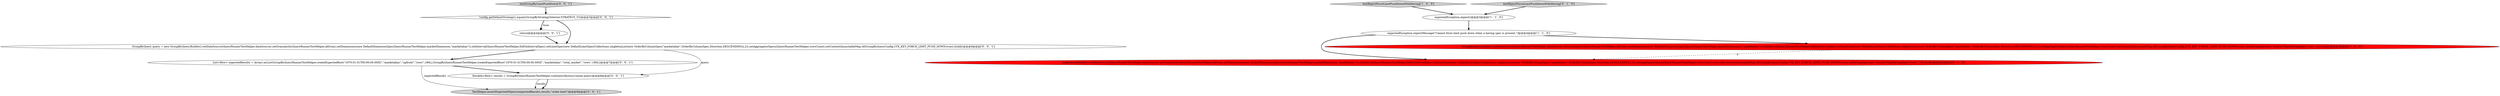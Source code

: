 digraph {
12 [style = filled, label = "return@@@4@@@['0', '0', '1']", fillcolor = white, shape = ellipse image = "AAA0AAABBB3BBB"];
3 [style = filled, label = "testRejectForceLimitPushDownWithHaving['1', '0', '0']", fillcolor = lightgray, shape = diamond image = "AAA0AAABBB1BBB"];
11 [style = filled, label = "TestHelper.assertExpectedObjects(expectedResults,results,\"order-limit\")@@@9@@@['0', '0', '1']", fillcolor = lightgray, shape = ellipse image = "AAA0AAABBB3BBB"];
5 [style = filled, label = "makeQueryBuilder().setDataSource(QueryRunnerTestHelper.dataSource).setGranularity(QueryRunnerTestHelper.allGran).setDimensions(new DefaultDimensionSpec(QueryRunnerTestHelper.marketDimension,\"marketalias\")).setInterval(QueryRunnerTestHelper.fullOnIntervalSpec).setLimitSpec(new DefaultLimitSpec(Collections.singletonList(new OrderByColumnSpec(\"marketalias\",OrderByColumnSpec.Direction.DESCENDING)),2)).setAggregatorSpecs(QueryRunnerTestHelper.rowsCount).overrideContext(ImmutableMap.of(GroupByQueryConfig.CTX_KEY_FORCE_LIMIT_PUSH_DOWN,true)).setHavingSpec(new GreaterThanHavingSpec(\"rows\",10)).build()@@@5@@@['0', '1', '0']", fillcolor = red, shape = ellipse image = "AAA1AAABBB2BBB"];
1 [style = filled, label = "expectedException.expect()@@@3@@@['1', '1', '0']", fillcolor = white, shape = ellipse image = "AAA0AAABBB1BBB"];
4 [style = filled, label = "testRejectForceLimitPushDownWithHaving['0', '1', '0']", fillcolor = lightgray, shape = diamond image = "AAA0AAABBB2BBB"];
6 [style = filled, label = "List<Row> expectedResults = Arrays.asList(GroupByQueryRunnerTestHelper.createExpectedRow(\"1970-01-01T00:00:00.000Z\",\"marketalias\",\"upfront\",\"rows\",186L),GroupByQueryRunnerTestHelper.createExpectedRow(\"1970-01-01T00:00:00.000Z\",\"marketalias\",\"total_market\",\"rows\",186L))@@@7@@@['0', '0', '1']", fillcolor = white, shape = ellipse image = "AAA0AAABBB3BBB"];
10 [style = filled, label = "testGroupByLimitPushDown['0', '0', '1']", fillcolor = lightgray, shape = diamond image = "AAA0AAABBB3BBB"];
9 [style = filled, label = "!config.getDefaultStrategy().equals(GroupByStrategySelector.STRATEGY_V2)@@@3@@@['0', '0', '1']", fillcolor = white, shape = diamond image = "AAA0AAABBB3BBB"];
2 [style = filled, label = "expectedException.expectMessage(\"Cannot force limit push down when a having spec is present.\")@@@4@@@['1', '1', '0']", fillcolor = white, shape = ellipse image = "AAA0AAABBB1BBB"];
7 [style = filled, label = "Iterable<Row> results = GroupByQueryRunnerTestHelper.runQuery(factory,runner,query)@@@8@@@['0', '0', '1']", fillcolor = white, shape = ellipse image = "AAA0AAABBB3BBB"];
0 [style = filled, label = "GroupByQuery.builder().setDataSource(QueryRunnerTestHelper.dataSource).setGranularity(QueryRunnerTestHelper.allGran).setDimensions(new DefaultDimensionSpec(QueryRunnerTestHelper.marketDimension,\"marketalias\")).setInterval(QueryRunnerTestHelper.fullOnIntervalSpec).setLimitSpec(new DefaultLimitSpec(Collections.singletonList(new OrderByColumnSpec(\"marketalias\",OrderByColumnSpec.Direction.DESCENDING)),2)).setAggregatorSpecs(QueryRunnerTestHelper.rowsCount).setContext(ImmutableMap.of(GroupByQueryConfig.CTX_KEY_FORCE_LIMIT_PUSH_DOWN,true)).setHavingSpec(new GreaterThanHavingSpec(\"rows\",10)).build()@@@5@@@['1', '0', '0']", fillcolor = red, shape = ellipse image = "AAA1AAABBB1BBB"];
8 [style = filled, label = "GroupByQuery query = new GroupByQuery.Builder().setDataSource(QueryRunnerTestHelper.dataSource).setGranularity(QueryRunnerTestHelper.allGran).setDimensions(new DefaultDimensionSpec(QueryRunnerTestHelper.marketDimension,\"marketalias\")).setInterval(QueryRunnerTestHelper.fullOnIntervalSpec).setLimitSpec(new DefaultLimitSpec(Collections.singletonList(new OrderByColumnSpec(\"marketalias\",OrderByColumnSpec.Direction.DESCENDING)),2)).setAggregatorSpecs(QueryRunnerTestHelper.rowsCount).setContext(ImmutableMap.of(GroupByQueryConfig.CTX_KEY_FORCE_LIMIT_PUSH_DOWN,true)).build()@@@6@@@['0', '0', '1']", fillcolor = white, shape = ellipse image = "AAA0AAABBB3BBB"];
7->11 [style = solid, label="results"];
4->1 [style = bold, label=""];
2->0 [style = bold, label=""];
1->2 [style = bold, label=""];
9->12 [style = bold, label=""];
8->6 [style = bold, label=""];
7->11 [style = bold, label=""];
10->9 [style = bold, label=""];
6->7 [style = bold, label=""];
3->1 [style = bold, label=""];
9->12 [style = dotted, label="true"];
9->8 [style = bold, label=""];
8->7 [style = solid, label="query"];
0->5 [style = dashed, label="0"];
12->8 [style = bold, label=""];
6->11 [style = solid, label="expectedResults"];
2->5 [style = bold, label=""];
}
